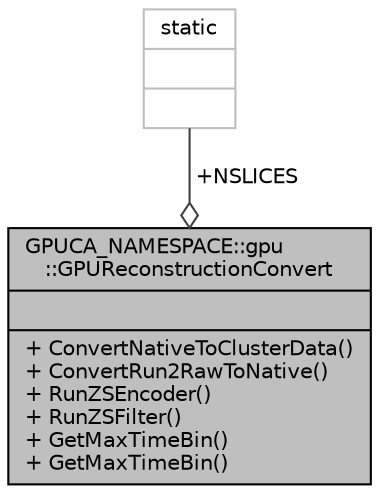 digraph "GPUCA_NAMESPACE::gpu::GPUReconstructionConvert"
{
 // INTERACTIVE_SVG=YES
  bgcolor="transparent";
  edge [fontname="Helvetica",fontsize="10",labelfontname="Helvetica",labelfontsize="10"];
  node [fontname="Helvetica",fontsize="10",shape=record];
  Node1 [label="{GPUCA_NAMESPACE::gpu\l::GPUReconstructionConvert\n||+ ConvertNativeToClusterData()\l+ ConvertRun2RawToNative()\l+ RunZSEncoder()\l+ RunZSFilter()\l+ GetMaxTimeBin()\l+ GetMaxTimeBin()\l}",height=0.2,width=0.4,color="black", fillcolor="grey75", style="filled", fontcolor="black"];
  Node2 -> Node1 [color="grey25",fontsize="10",style="solid",label=" +NSLICES" ,arrowhead="odiamond",fontname="Helvetica"];
  Node2 [label="{static\n||}",height=0.2,width=0.4,color="grey75"];
}
